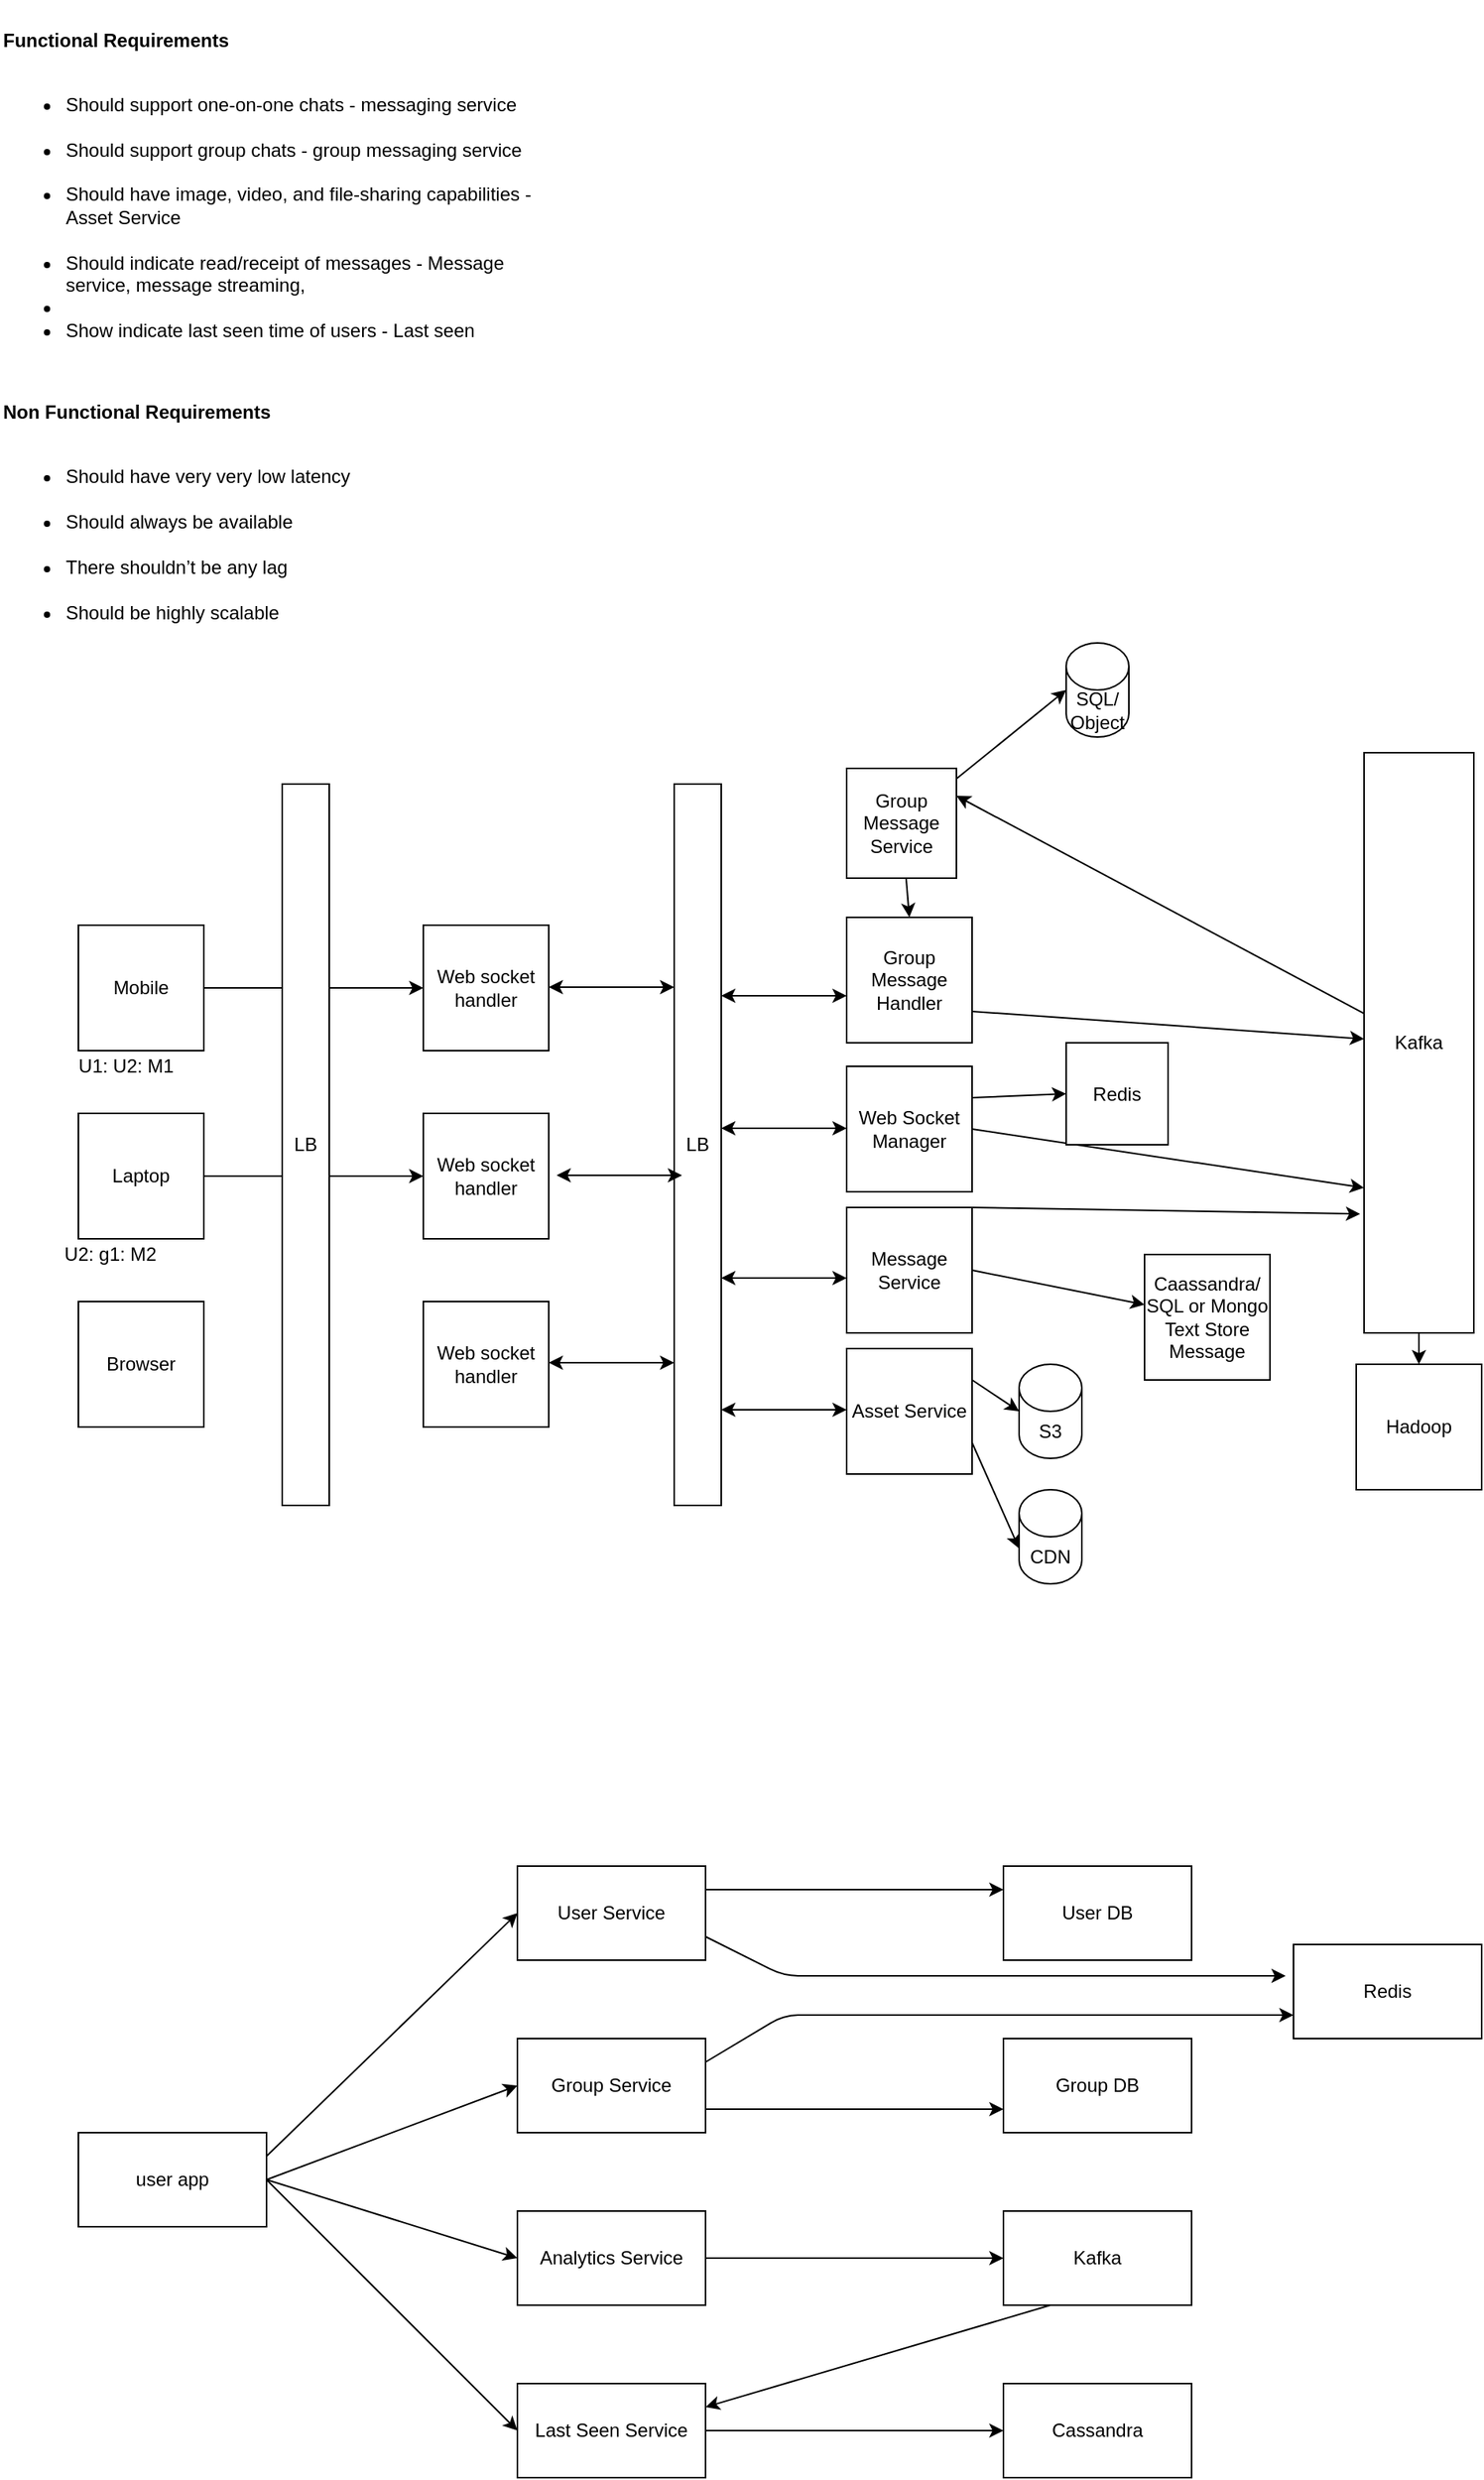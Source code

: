 <mxfile>
    <diagram id="cr72uOOGUSDdnY8tj3qZ" name="Page-1">
        <mxGraphModel dx="1146" dy="779" grid="1" gridSize="10" guides="1" tooltips="1" connect="1" arrows="1" fold="1" page="1" pageScale="1" pageWidth="850" pageHeight="1100" math="0" shadow="0">
            <root>
                <mxCell id="0"/>
                <mxCell id="1" parent="0"/>
                <mxCell id="3" value="&lt;p&gt;&lt;strong&gt;Functional Requirements&lt;/strong&gt;&lt;/p&gt;&lt;ul&gt;&lt;br&gt;&lt;li&gt;Should support one-on-one chats - messaging service&lt;/li&gt;&lt;br&gt;&lt;li&gt;Should support group chats - group messaging service&lt;/li&gt;&lt;br&gt;&lt;li&gt;Should have image, video, and file-sharing capabilities - Asset Service&lt;/li&gt;&lt;br&gt;&lt;li&gt;Should indicate read/receipt of messages - Message service, message streaming,&amp;nbsp;&lt;/li&gt;&lt;li&gt;&lt;br&gt;&lt;/li&gt;&lt;li&gt;Show indicate last seen time of users - Last seen&lt;/li&gt;&lt;/ul&gt;&lt;br&gt;&lt;p&gt;&lt;strong&gt;Non Functional Requirements&lt;/strong&gt;&lt;/p&gt;&lt;ul&gt;&lt;br&gt;&lt;li&gt;Should have very very low latency&lt;/li&gt;&lt;br&gt;&lt;li&gt;Should always be available&lt;/li&gt;&lt;br&gt;&lt;li&gt;There shouldn’t be any lag&lt;/li&gt;&lt;br&gt;&lt;li&gt;Should be highly scalable&lt;/li&gt;&lt;br&gt;&lt;/ul&gt;" style="text;whiteSpace=wrap;html=1;" vertex="1" parent="1">
                    <mxGeometry x="30" y="30" width="360" height="490" as="geometry"/>
                </mxCell>
                <mxCell id="38" style="edgeStyle=none;html=1;exitX=1;exitY=0.5;exitDx=0;exitDy=0;entryX=0;entryY=0.5;entryDx=0;entryDy=0;" edge="1" parent="1" source="5" target="12">
                    <mxGeometry relative="1" as="geometry"/>
                </mxCell>
                <mxCell id="5" value="Laptop" style="whiteSpace=wrap;html=1;aspect=fixed;" vertex="1" parent="1">
                    <mxGeometry x="80" y="740" width="80" height="80" as="geometry"/>
                </mxCell>
                <mxCell id="23" style="edgeStyle=none;html=1;" edge="1" parent="1" source="6" target="10">
                    <mxGeometry relative="1" as="geometry"/>
                </mxCell>
                <mxCell id="6" value="Mobile" style="whiteSpace=wrap;html=1;aspect=fixed;" vertex="1" parent="1">
                    <mxGeometry x="80" y="620" width="80" height="80" as="geometry"/>
                </mxCell>
                <mxCell id="7" value="Browser" style="whiteSpace=wrap;html=1;aspect=fixed;" vertex="1" parent="1">
                    <mxGeometry x="80" y="860" width="80" height="80" as="geometry"/>
                </mxCell>
                <mxCell id="10" value="Web socket handler" style="whiteSpace=wrap;html=1;aspect=fixed;" vertex="1" parent="1">
                    <mxGeometry x="300" y="620" width="80" height="80" as="geometry"/>
                </mxCell>
                <mxCell id="11" value="Web socket handler" style="whiteSpace=wrap;html=1;aspect=fixed;" vertex="1" parent="1">
                    <mxGeometry x="300" y="860" width="80" height="80" as="geometry"/>
                </mxCell>
                <mxCell id="12" value="Web socket handler" style="whiteSpace=wrap;html=1;aspect=fixed;" vertex="1" parent="1">
                    <mxGeometry x="300" y="740" width="80" height="80" as="geometry"/>
                </mxCell>
                <mxCell id="13" value="LB" style="rounded=0;whiteSpace=wrap;html=1;" vertex="1" parent="1">
                    <mxGeometry x="210" y="530" width="30" height="460" as="geometry"/>
                </mxCell>
                <mxCell id="14" value="LB" style="rounded=0;whiteSpace=wrap;html=1;" vertex="1" parent="1">
                    <mxGeometry x="460" y="530" width="30" height="460" as="geometry"/>
                </mxCell>
                <mxCell id="20" style="edgeStyle=none;html=1;exitX=1;exitY=0.5;exitDx=0;exitDy=0;" edge="1" parent="1" source="46" target="19">
                    <mxGeometry relative="1" as="geometry"/>
                </mxCell>
                <mxCell id="39" style="edgeStyle=none;html=1;exitX=1;exitY=0.5;exitDx=0;exitDy=0;entryX=0;entryY=0.75;entryDx=0;entryDy=0;" edge="1" parent="1" source="15" target="34">
                    <mxGeometry relative="1" as="geometry"/>
                </mxCell>
                <mxCell id="55" style="edgeStyle=none;html=1;exitX=1;exitY=0.25;exitDx=0;exitDy=0;entryX=0;entryY=0.5;entryDx=0;entryDy=0;" edge="1" parent="1" source="15" target="54">
                    <mxGeometry relative="1" as="geometry"/>
                </mxCell>
                <mxCell id="15" value="Web Socket Manager" style="whiteSpace=wrap;html=1;aspect=fixed;" vertex="1" parent="1">
                    <mxGeometry x="570" y="710" width="80" height="80" as="geometry"/>
                </mxCell>
                <mxCell id="16" value="U1: U2: M1" style="text;html=1;align=center;verticalAlign=middle;resizable=0;points=[];autosize=1;strokeColor=none;fillColor=none;" vertex="1" parent="1">
                    <mxGeometry x="70" y="695" width="80" height="30" as="geometry"/>
                </mxCell>
                <mxCell id="35" style="edgeStyle=none;html=1;exitX=1;exitY=0.75;exitDx=0;exitDy=0;" edge="1" parent="1" source="17" target="34">
                    <mxGeometry relative="1" as="geometry">
                        <Array as="points"/>
                    </mxGeometry>
                </mxCell>
                <mxCell id="17" value="Group Message Handler" style="whiteSpace=wrap;html=1;aspect=fixed;" vertex="1" parent="1">
                    <mxGeometry x="570" y="615" width="80" height="80" as="geometry"/>
                </mxCell>
                <mxCell id="32" style="edgeStyle=none;html=1;exitX=1;exitY=0.25;exitDx=0;exitDy=0;entryX=0;entryY=0.5;entryDx=0;entryDy=0;entryPerimeter=0;" edge="1" parent="1" source="18" target="29">
                    <mxGeometry relative="1" as="geometry"/>
                </mxCell>
                <mxCell id="33" style="edgeStyle=none;html=1;exitX=1;exitY=0.75;exitDx=0;exitDy=0;entryX=0;entryY=0;entryDx=0;entryDy=37.5;entryPerimeter=0;" edge="1" parent="1" source="18" target="30">
                    <mxGeometry relative="1" as="geometry"/>
                </mxCell>
                <mxCell id="18" value="Asset Service" style="whiteSpace=wrap;html=1;aspect=fixed;" vertex="1" parent="1">
                    <mxGeometry x="570" y="890" width="80" height="80" as="geometry"/>
                </mxCell>
                <mxCell id="19" value="Caassandra/ SQL or Mongo&lt;br&gt;Text Store Message" style="whiteSpace=wrap;html=1;aspect=fixed;" vertex="1" parent="1">
                    <mxGeometry x="760" y="830" width="80" height="80" as="geometry"/>
                </mxCell>
                <mxCell id="29" value="S3" style="shape=cylinder3;whiteSpace=wrap;html=1;boundedLbl=1;backgroundOutline=1;size=15;" vertex="1" parent="1">
                    <mxGeometry x="680" y="900" width="40" height="60" as="geometry"/>
                </mxCell>
                <mxCell id="30" value="CDN" style="shape=cylinder3;whiteSpace=wrap;html=1;boundedLbl=1;backgroundOutline=1;size=15;" vertex="1" parent="1">
                    <mxGeometry x="680" y="980" width="40" height="60" as="geometry"/>
                </mxCell>
                <mxCell id="40" style="edgeStyle=none;html=1;entryX=1;entryY=0.25;entryDx=0;entryDy=0;" edge="1" parent="1" source="34" target="36">
                    <mxGeometry relative="1" as="geometry"/>
                </mxCell>
                <mxCell id="44" style="edgeStyle=none;html=1;" edge="1" parent="1" source="34" target="45">
                    <mxGeometry relative="1" as="geometry">
                        <mxPoint x="935" y="940" as="targetPoint"/>
                    </mxGeometry>
                </mxCell>
                <mxCell id="34" value="Kafka" style="rounded=0;whiteSpace=wrap;html=1;" vertex="1" parent="1">
                    <mxGeometry x="900" y="510" width="70" height="370" as="geometry"/>
                </mxCell>
                <mxCell id="42" style="edgeStyle=none;html=1;entryX=0;entryY=0.5;entryDx=0;entryDy=0;entryPerimeter=0;" edge="1" parent="1" source="36" target="41">
                    <mxGeometry relative="1" as="geometry"/>
                </mxCell>
                <mxCell id="43" style="edgeStyle=none;html=1;entryX=0.5;entryY=0;entryDx=0;entryDy=0;" edge="1" parent="1" source="36" target="17">
                    <mxGeometry relative="1" as="geometry"/>
                </mxCell>
                <mxCell id="36" value="Group Message Service" style="whiteSpace=wrap;html=1;aspect=fixed;" vertex="1" parent="1">
                    <mxGeometry x="570" y="520" width="70" height="70" as="geometry"/>
                </mxCell>
                <mxCell id="37" value="U2: g1: M2" style="text;html=1;align=center;verticalAlign=middle;resizable=0;points=[];autosize=1;strokeColor=none;fillColor=none;" vertex="1" parent="1">
                    <mxGeometry x="60" y="815" width="80" height="30" as="geometry"/>
                </mxCell>
                <mxCell id="41" value="SQL/ Object" style="shape=cylinder3;whiteSpace=wrap;html=1;boundedLbl=1;backgroundOutline=1;size=15;" vertex="1" parent="1">
                    <mxGeometry x="710" y="440" width="40" height="60" as="geometry"/>
                </mxCell>
                <mxCell id="45" value="Hadoop" style="whiteSpace=wrap;html=1;aspect=fixed;" vertex="1" parent="1">
                    <mxGeometry x="895" y="900" width="80" height="80" as="geometry"/>
                </mxCell>
                <mxCell id="56" style="edgeStyle=none;html=1;exitX=1;exitY=0;exitDx=0;exitDy=0;entryX=-0.036;entryY=0.795;entryDx=0;entryDy=0;entryPerimeter=0;" edge="1" parent="1" source="46" target="34">
                    <mxGeometry relative="1" as="geometry"/>
                </mxCell>
                <mxCell id="46" value="Message Service" style="whiteSpace=wrap;html=1;aspect=fixed;" vertex="1" parent="1">
                    <mxGeometry x="570" y="800" width="80" height="80" as="geometry"/>
                </mxCell>
                <mxCell id="47" value="" style="endArrow=classic;startArrow=classic;html=1;entryX=0;entryY=0.625;entryDx=0;entryDy=0;entryPerimeter=0;" edge="1" parent="1" target="17">
                    <mxGeometry width="50" height="50" relative="1" as="geometry">
                        <mxPoint x="490" y="665" as="sourcePoint"/>
                        <mxPoint x="540" y="615" as="targetPoint"/>
                    </mxGeometry>
                </mxCell>
                <mxCell id="48" value="" style="endArrow=classic;startArrow=classic;html=1;entryX=0;entryY=0.625;entryDx=0;entryDy=0;entryPerimeter=0;" edge="1" parent="1">
                    <mxGeometry width="50" height="50" relative="1" as="geometry">
                        <mxPoint x="490" y="929" as="sourcePoint"/>
                        <mxPoint x="570" y="929" as="targetPoint"/>
                    </mxGeometry>
                </mxCell>
                <mxCell id="49" value="" style="endArrow=classic;startArrow=classic;html=1;entryX=0;entryY=0.625;entryDx=0;entryDy=0;entryPerimeter=0;" edge="1" parent="1">
                    <mxGeometry width="50" height="50" relative="1" as="geometry">
                        <mxPoint x="490" y="749.5" as="sourcePoint"/>
                        <mxPoint x="570" y="749.5" as="targetPoint"/>
                    </mxGeometry>
                </mxCell>
                <mxCell id="50" value="" style="endArrow=classic;startArrow=classic;html=1;entryX=0;entryY=0.625;entryDx=0;entryDy=0;entryPerimeter=0;" edge="1" parent="1">
                    <mxGeometry width="50" height="50" relative="1" as="geometry">
                        <mxPoint x="380" y="659.5" as="sourcePoint"/>
                        <mxPoint x="460" y="659.5" as="targetPoint"/>
                    </mxGeometry>
                </mxCell>
                <mxCell id="51" value="" style="endArrow=classic;startArrow=classic;html=1;entryX=0;entryY=0.625;entryDx=0;entryDy=0;entryPerimeter=0;" edge="1" parent="1">
                    <mxGeometry width="50" height="50" relative="1" as="geometry">
                        <mxPoint x="385" y="779.5" as="sourcePoint"/>
                        <mxPoint x="465" y="779.5" as="targetPoint"/>
                    </mxGeometry>
                </mxCell>
                <mxCell id="52" value="" style="endArrow=classic;startArrow=classic;html=1;entryX=0;entryY=0.625;entryDx=0;entryDy=0;entryPerimeter=0;" edge="1" parent="1">
                    <mxGeometry width="50" height="50" relative="1" as="geometry">
                        <mxPoint x="380" y="899" as="sourcePoint"/>
                        <mxPoint x="460" y="899" as="targetPoint"/>
                    </mxGeometry>
                </mxCell>
                <mxCell id="54" value="Redis" style="whiteSpace=wrap;html=1;aspect=fixed;" vertex="1" parent="1">
                    <mxGeometry x="710" y="695" width="65" height="65" as="geometry"/>
                </mxCell>
                <mxCell id="57" value="" style="endArrow=classic;startArrow=classic;html=1;entryX=0;entryY=0.625;entryDx=0;entryDy=0;entryPerimeter=0;" edge="1" parent="1">
                    <mxGeometry width="50" height="50" relative="1" as="geometry">
                        <mxPoint x="490" y="845" as="sourcePoint"/>
                        <mxPoint x="570" y="845" as="targetPoint"/>
                    </mxGeometry>
                </mxCell>
                <mxCell id="75" style="edgeStyle=none;html=1;exitX=1;exitY=0.25;exitDx=0;exitDy=0;entryX=0;entryY=0.5;entryDx=0;entryDy=0;" edge="1" parent="1" source="58" target="61">
                    <mxGeometry relative="1" as="geometry"/>
                </mxCell>
                <mxCell id="76" style="edgeStyle=none;html=1;exitX=1;exitY=0.5;exitDx=0;exitDy=0;entryX=0;entryY=0.5;entryDx=0;entryDy=0;" edge="1" parent="1" source="58" target="60">
                    <mxGeometry relative="1" as="geometry"/>
                </mxCell>
                <mxCell id="77" style="edgeStyle=none;html=1;exitX=1;exitY=0.5;exitDx=0;exitDy=0;entryX=0;entryY=0.5;entryDx=0;entryDy=0;" edge="1" parent="1" source="58" target="59">
                    <mxGeometry relative="1" as="geometry"/>
                </mxCell>
                <mxCell id="78" style="edgeStyle=none;html=1;exitX=1;exitY=0.5;exitDx=0;exitDy=0;entryX=0;entryY=0.5;entryDx=0;entryDy=0;" edge="1" parent="1" source="58" target="62">
                    <mxGeometry relative="1" as="geometry"/>
                </mxCell>
                <mxCell id="58" value="user app" style="rounded=0;whiteSpace=wrap;html=1;" vertex="1" parent="1">
                    <mxGeometry x="80" y="1390" width="120" height="60" as="geometry"/>
                </mxCell>
                <mxCell id="72" style="edgeStyle=none;html=1;entryX=0;entryY=0.5;entryDx=0;entryDy=0;" edge="1" parent="1" source="59" target="65">
                    <mxGeometry relative="1" as="geometry"/>
                </mxCell>
                <mxCell id="59" value="Analytics Service" style="rounded=0;whiteSpace=wrap;html=1;" vertex="1" parent="1">
                    <mxGeometry x="360" y="1440" width="120" height="60" as="geometry"/>
                </mxCell>
                <mxCell id="69" style="edgeStyle=none;html=1;exitX=1;exitY=0.75;exitDx=0;exitDy=0;entryX=0;entryY=0.75;entryDx=0;entryDy=0;" edge="1" parent="1" source="60" target="64">
                    <mxGeometry relative="1" as="geometry"/>
                </mxCell>
                <mxCell id="70" style="edgeStyle=none;html=1;exitX=1;exitY=0.25;exitDx=0;exitDy=0;entryX=0;entryY=0.75;entryDx=0;entryDy=0;" edge="1" parent="1" source="60" target="67">
                    <mxGeometry relative="1" as="geometry">
                        <Array as="points">
                            <mxPoint x="530" y="1315"/>
                        </Array>
                    </mxGeometry>
                </mxCell>
                <mxCell id="60" value="Group Service" style="rounded=0;whiteSpace=wrap;html=1;" vertex="1" parent="1">
                    <mxGeometry x="360" y="1330" width="120" height="60" as="geometry"/>
                </mxCell>
                <mxCell id="68" style="edgeStyle=none;html=1;exitX=1;exitY=0.25;exitDx=0;exitDy=0;entryX=0;entryY=0.25;entryDx=0;entryDy=0;" edge="1" parent="1" source="61" target="63">
                    <mxGeometry relative="1" as="geometry"/>
                </mxCell>
                <mxCell id="71" style="edgeStyle=none;html=1;exitX=1;exitY=0.75;exitDx=0;exitDy=0;" edge="1" parent="1" source="61">
                    <mxGeometry relative="1" as="geometry">
                        <mxPoint x="850" y="1290" as="targetPoint"/>
                        <Array as="points">
                            <mxPoint x="530" y="1290"/>
                        </Array>
                    </mxGeometry>
                </mxCell>
                <mxCell id="61" value="User Service" style="rounded=0;whiteSpace=wrap;html=1;" vertex="1" parent="1">
                    <mxGeometry x="360" y="1220" width="120" height="60" as="geometry"/>
                </mxCell>
                <mxCell id="73" style="edgeStyle=none;html=1;exitX=1;exitY=0.5;exitDx=0;exitDy=0;entryX=0;entryY=0.5;entryDx=0;entryDy=0;" edge="1" parent="1" source="62" target="66">
                    <mxGeometry relative="1" as="geometry"/>
                </mxCell>
                <mxCell id="62" value="Last Seen Service" style="rounded=0;whiteSpace=wrap;html=1;" vertex="1" parent="1">
                    <mxGeometry x="360" y="1550" width="120" height="60" as="geometry"/>
                </mxCell>
                <mxCell id="63" value="User DB" style="rounded=0;whiteSpace=wrap;html=1;" vertex="1" parent="1">
                    <mxGeometry x="670" y="1220" width="120" height="60" as="geometry"/>
                </mxCell>
                <mxCell id="64" value="Group DB" style="rounded=0;whiteSpace=wrap;html=1;" vertex="1" parent="1">
                    <mxGeometry x="670" y="1330" width="120" height="60" as="geometry"/>
                </mxCell>
                <mxCell id="74" style="edgeStyle=none;html=1;exitX=0.25;exitY=1;exitDx=0;exitDy=0;entryX=1;entryY=0.25;entryDx=0;entryDy=0;" edge="1" parent="1" source="65" target="62">
                    <mxGeometry relative="1" as="geometry"/>
                </mxCell>
                <mxCell id="65" value="Kafka" style="rounded=0;whiteSpace=wrap;html=1;" vertex="1" parent="1">
                    <mxGeometry x="670" y="1440" width="120" height="60" as="geometry"/>
                </mxCell>
                <mxCell id="66" value="Cassandra" style="rounded=0;whiteSpace=wrap;html=1;" vertex="1" parent="1">
                    <mxGeometry x="670" y="1550" width="120" height="60" as="geometry"/>
                </mxCell>
                <mxCell id="67" value="Redis" style="rounded=0;whiteSpace=wrap;html=1;" vertex="1" parent="1">
                    <mxGeometry x="855" y="1270" width="120" height="60" as="geometry"/>
                </mxCell>
            </root>
        </mxGraphModel>
    </diagram>
</mxfile>